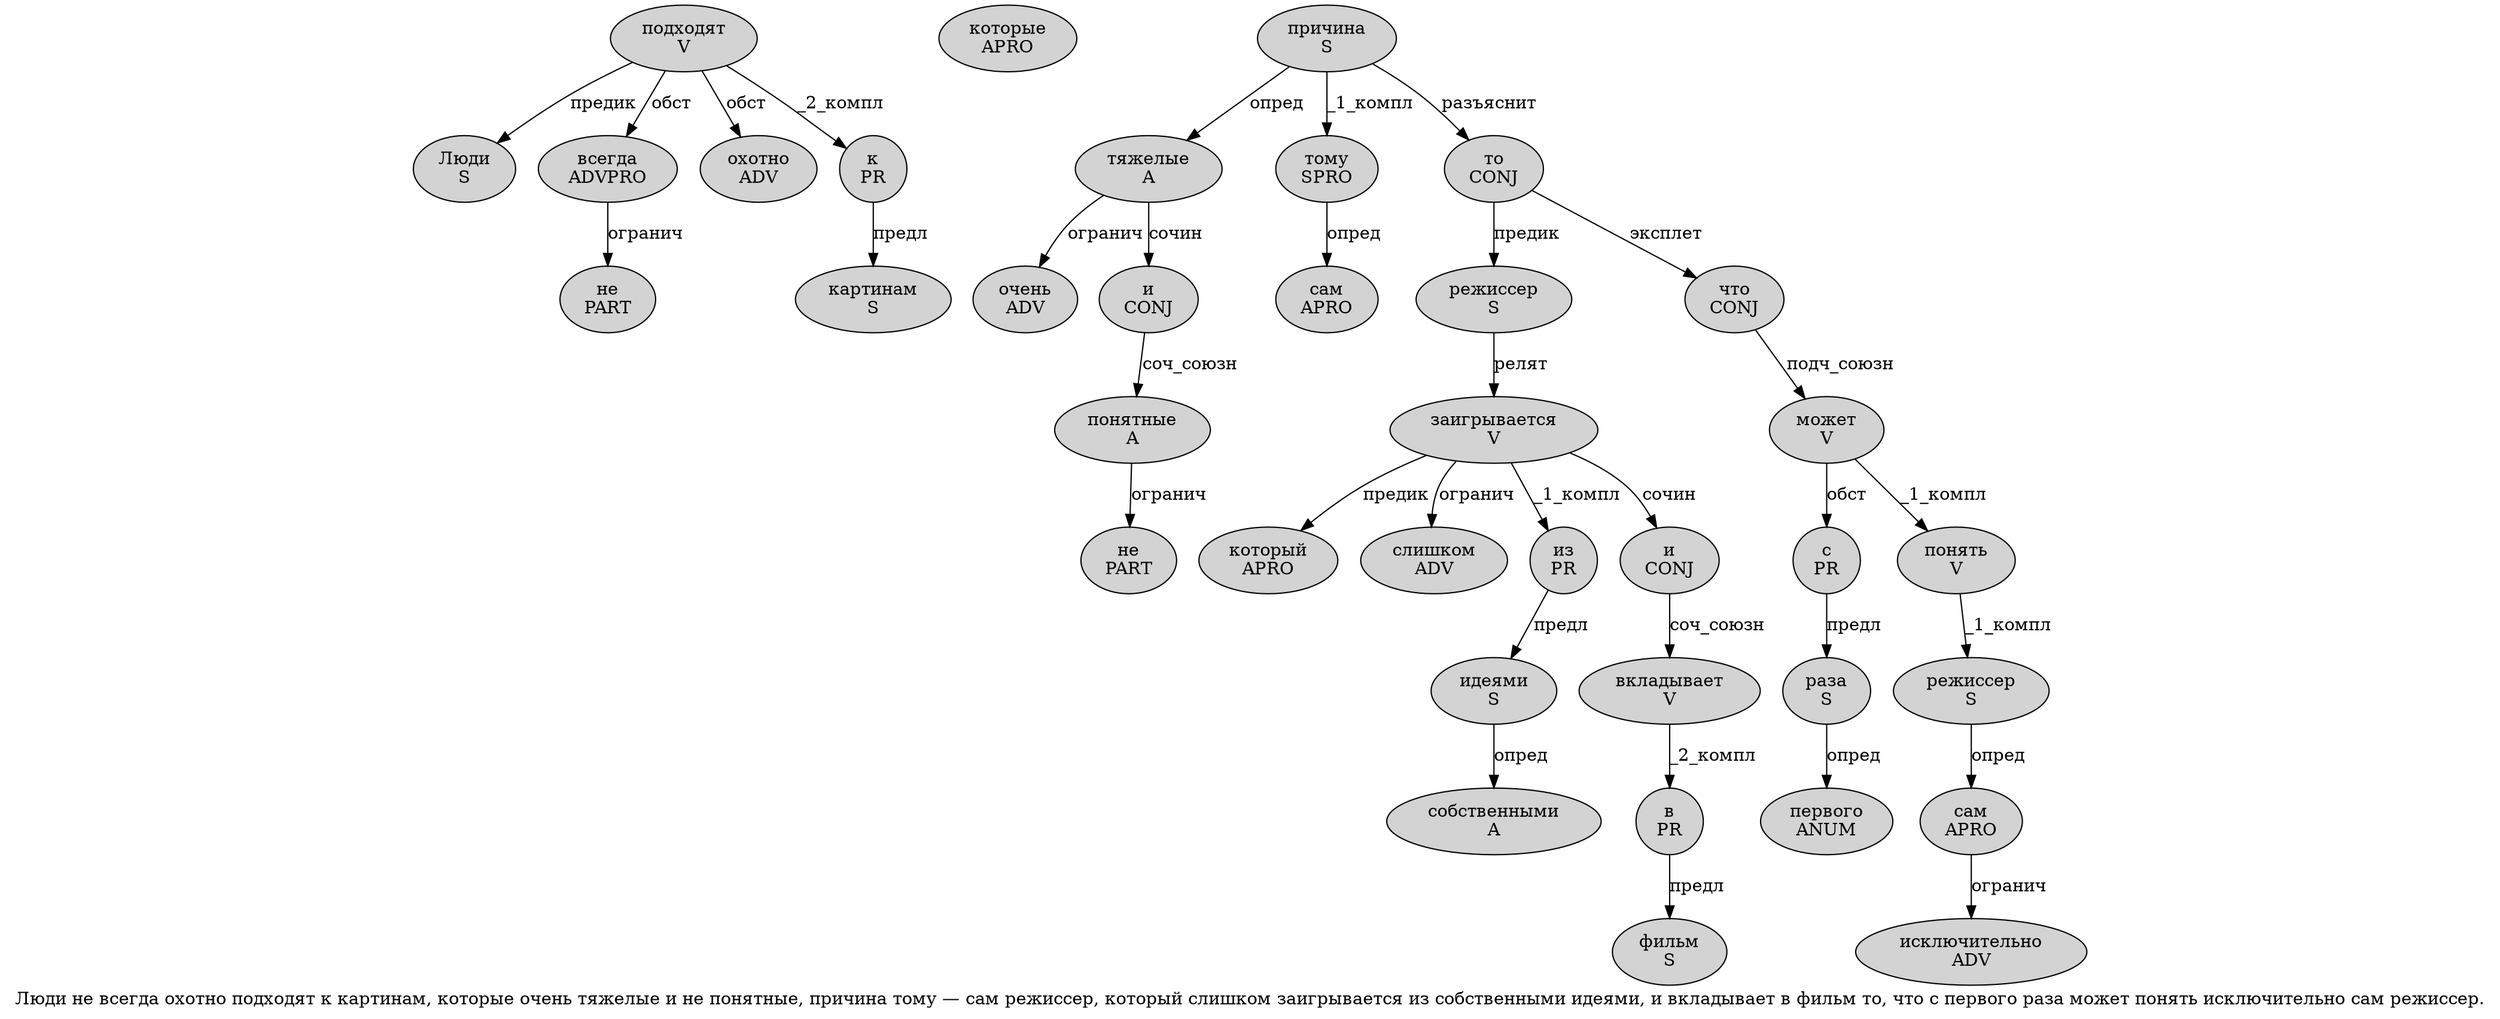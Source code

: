 digraph SENTENCE_1120 {
	graph [label="Люди не всегда охотно подходят к картинам, которые очень тяжелые и не понятные, причина тому — сам режиссер, который слишком заигрывается из собственными идеями, и вкладывает в фильм то, что с первого раза может понять исключительно сам режиссер."]
	node [style=filled]
		0 [label="Люди
S" color="" fillcolor=lightgray penwidth=1 shape=ellipse]
		1 [label="не
PART" color="" fillcolor=lightgray penwidth=1 shape=ellipse]
		2 [label="всегда
ADVPRO" color="" fillcolor=lightgray penwidth=1 shape=ellipse]
		3 [label="охотно
ADV" color="" fillcolor=lightgray penwidth=1 shape=ellipse]
		4 [label="подходят
V" color="" fillcolor=lightgray penwidth=1 shape=ellipse]
		5 [label="к
PR" color="" fillcolor=lightgray penwidth=1 shape=ellipse]
		6 [label="картинам
S" color="" fillcolor=lightgray penwidth=1 shape=ellipse]
		8 [label="которые
APRO" color="" fillcolor=lightgray penwidth=1 shape=ellipse]
		9 [label="очень
ADV" color="" fillcolor=lightgray penwidth=1 shape=ellipse]
		10 [label="тяжелые
A" color="" fillcolor=lightgray penwidth=1 shape=ellipse]
		11 [label="и
CONJ" color="" fillcolor=lightgray penwidth=1 shape=ellipse]
		12 [label="не
PART" color="" fillcolor=lightgray penwidth=1 shape=ellipse]
		13 [label="понятные
A" color="" fillcolor=lightgray penwidth=1 shape=ellipse]
		15 [label="причина
S" color="" fillcolor=lightgray penwidth=1 shape=ellipse]
		16 [label="тому
SPRO" color="" fillcolor=lightgray penwidth=1 shape=ellipse]
		18 [label="сам
APRO" color="" fillcolor=lightgray penwidth=1 shape=ellipse]
		19 [label="режиссер
S" color="" fillcolor=lightgray penwidth=1 shape=ellipse]
		21 [label="который
APRO" color="" fillcolor=lightgray penwidth=1 shape=ellipse]
		22 [label="слишком
ADV" color="" fillcolor=lightgray penwidth=1 shape=ellipse]
		23 [label="заигрывается
V" color="" fillcolor=lightgray penwidth=1 shape=ellipse]
		24 [label="из
PR" color="" fillcolor=lightgray penwidth=1 shape=ellipse]
		25 [label="собственными
A" color="" fillcolor=lightgray penwidth=1 shape=ellipse]
		26 [label="идеями
S" color="" fillcolor=lightgray penwidth=1 shape=ellipse]
		28 [label="и
CONJ" color="" fillcolor=lightgray penwidth=1 shape=ellipse]
		29 [label="вкладывает
V" color="" fillcolor=lightgray penwidth=1 shape=ellipse]
		30 [label="в
PR" color="" fillcolor=lightgray penwidth=1 shape=ellipse]
		31 [label="фильм
S" color="" fillcolor=lightgray penwidth=1 shape=ellipse]
		32 [label="то
CONJ" color="" fillcolor=lightgray penwidth=1 shape=ellipse]
		34 [label="что
CONJ" color="" fillcolor=lightgray penwidth=1 shape=ellipse]
		35 [label="с
PR" color="" fillcolor=lightgray penwidth=1 shape=ellipse]
		36 [label="первого
ANUM" color="" fillcolor=lightgray penwidth=1 shape=ellipse]
		37 [label="раза
S" color="" fillcolor=lightgray penwidth=1 shape=ellipse]
		38 [label="может
V" color="" fillcolor=lightgray penwidth=1 shape=ellipse]
		39 [label="понять
V" color="" fillcolor=lightgray penwidth=1 shape=ellipse]
		40 [label="исключительно
ADV" color="" fillcolor=lightgray penwidth=1 shape=ellipse]
		41 [label="сам
APRO" color="" fillcolor=lightgray penwidth=1 shape=ellipse]
		42 [label="режиссер
S" color="" fillcolor=lightgray penwidth=1 shape=ellipse]
			29 -> 30 [label="_2_компл"]
			2 -> 1 [label="огранич"]
			28 -> 29 [label="соч_союзн"]
			35 -> 37 [label="предл"]
			30 -> 31 [label="предл"]
			19 -> 23 [label="релят"]
			34 -> 38 [label="подч_союзн"]
			4 -> 0 [label="предик"]
			4 -> 2 [label="обст"]
			4 -> 3 [label="обст"]
			4 -> 5 [label="_2_компл"]
			5 -> 6 [label="предл"]
			37 -> 36 [label="опред"]
			16 -> 18 [label="опред"]
			13 -> 12 [label="огранич"]
			11 -> 13 [label="соч_союзн"]
			24 -> 26 [label="предл"]
			26 -> 25 [label="опред"]
			23 -> 21 [label="предик"]
			23 -> 22 [label="огранич"]
			23 -> 24 [label="_1_компл"]
			23 -> 28 [label="сочин"]
			38 -> 35 [label="обст"]
			38 -> 39 [label="_1_компл"]
			10 -> 9 [label="огранич"]
			10 -> 11 [label="сочин"]
			39 -> 42 [label="_1_компл"]
			41 -> 40 [label="огранич"]
			32 -> 19 [label="предик"]
			32 -> 34 [label="эксплет"]
			15 -> 10 [label="опред"]
			15 -> 16 [label="_1_компл"]
			15 -> 32 [label="разъяснит"]
			42 -> 41 [label="опред"]
}